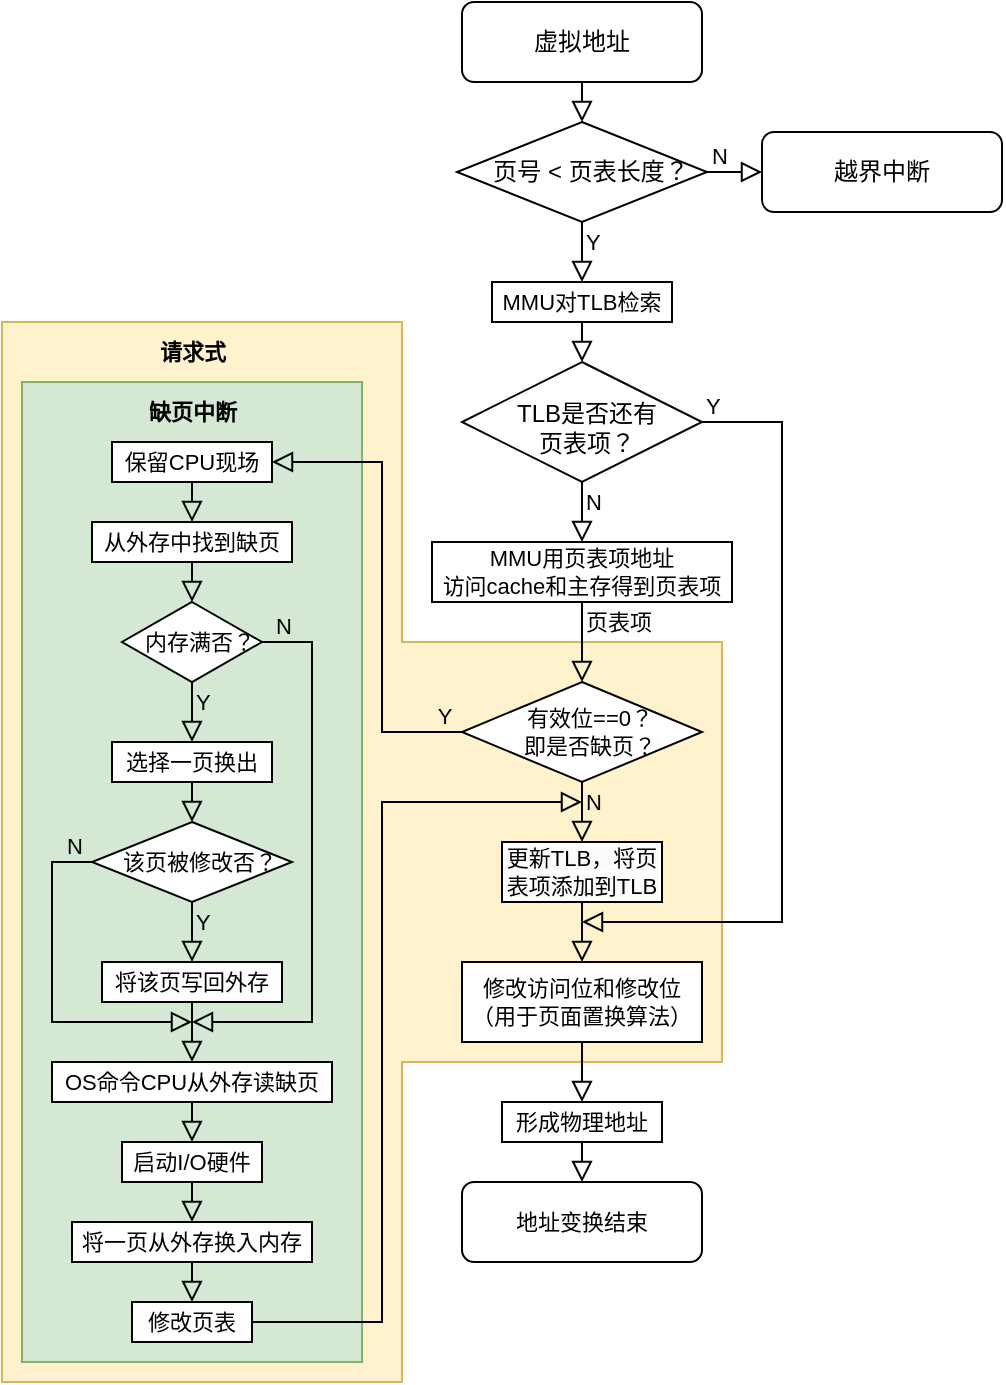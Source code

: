 <mxfile version="22.0.3" type="device">
  <diagram id="C5RBs43oDa-KdzZeNtuy" name="Page-1">
    <mxGraphModel dx="1305" dy="295" grid="1" gridSize="10" guides="1" tooltips="1" connect="1" arrows="1" fold="1" page="1" pageScale="1" pageWidth="827" pageHeight="1169" math="0" shadow="0">
      <root>
        <mxCell id="WIyWlLk6GJQsqaUBKTNV-0" />
        <mxCell id="WIyWlLk6GJQsqaUBKTNV-1" parent="WIyWlLk6GJQsqaUBKTNV-0" />
        <mxCell id="HcyC5CD7BrhPsI27w-4m-66" value="" style="shape=tee;whiteSpace=wrap;html=1;fontFamily=Helvetica;fontSize=11;dx=210;dy=200;direction=north;fillColor=#fff2cc;strokeColor=#d6b656;" parent="WIyWlLk6GJQsqaUBKTNV-1" vertex="1">
          <mxGeometry x="-70" y="260" width="360" height="530" as="geometry" />
        </mxCell>
        <mxCell id="HcyC5CD7BrhPsI27w-4m-52" value="" style="rounded=0;whiteSpace=wrap;html=1;fontFamily=Helvetica;fontSize=11;fillColor=#d5e8d4;strokeColor=#82b366;" parent="WIyWlLk6GJQsqaUBKTNV-1" vertex="1">
          <mxGeometry x="-60" y="290" width="170" height="490" as="geometry" />
        </mxCell>
        <mxCell id="HcyC5CD7BrhPsI27w-4m-73" style="edgeStyle=orthogonalEdgeStyle;shape=connector;rounded=0;orthogonalLoop=1;jettySize=auto;html=1;exitX=0.5;exitY=1;exitDx=0;exitDy=0;entryX=0.5;entryY=0;entryDx=0;entryDy=0;shadow=0;labelBackgroundColor=none;strokeColor=default;strokeWidth=1;align=left;verticalAlign=middle;fontFamily=Helvetica;fontSize=11;fontColor=default;endArrow=block;endFill=0;endSize=8;" parent="WIyWlLk6GJQsqaUBKTNV-1" source="WIyWlLk6GJQsqaUBKTNV-3" target="WIyWlLk6GJQsqaUBKTNV-6" edge="1">
          <mxGeometry relative="1" as="geometry" />
        </mxCell>
        <mxCell id="WIyWlLk6GJQsqaUBKTNV-3" value="虚拟地址" style="rounded=1;whiteSpace=wrap;html=1;fontSize=12;glass=0;strokeWidth=1;shadow=0;" parent="WIyWlLk6GJQsqaUBKTNV-1" vertex="1">
          <mxGeometry x="160" y="100" width="120" height="40" as="geometry" />
        </mxCell>
        <mxCell id="HcyC5CD7BrhPsI27w-4m-9" style="edgeStyle=orthogonalEdgeStyle;shape=connector;rounded=0;orthogonalLoop=1;jettySize=auto;html=1;exitX=0.5;exitY=1;exitDx=0;exitDy=0;shadow=0;labelBackgroundColor=none;strokeColor=default;strokeWidth=1;align=left;verticalAlign=middle;fontFamily=Helvetica;fontSize=11;fontColor=default;endArrow=block;endFill=0;endSize=8;entryX=0.5;entryY=0;entryDx=0;entryDy=0;" parent="WIyWlLk6GJQsqaUBKTNV-1" source="WIyWlLk6GJQsqaUBKTNV-6" target="HcyC5CD7BrhPsI27w-4m-71" edge="1">
          <mxGeometry relative="1" as="geometry">
            <mxPoint x="120" y="120" as="targetPoint" />
          </mxGeometry>
        </mxCell>
        <mxCell id="HcyC5CD7BrhPsI27w-4m-10" value="Y&lt;br style=&quot;border-color: var(--border-color);&quot;&gt;" style="edgeLabel;html=1;align=left;verticalAlign=middle;resizable=0;points=[];fontSize=11;fontFamily=Helvetica;fontColor=default;" parent="HcyC5CD7BrhPsI27w-4m-9" vertex="1" connectable="0">
          <mxGeometry x="-0.227" y="-1" relative="1" as="geometry">
            <mxPoint x="1" y="-2" as="offset" />
          </mxGeometry>
        </mxCell>
        <mxCell id="HcyC5CD7BrhPsI27w-4m-74" style="edgeStyle=orthogonalEdgeStyle;shape=connector;rounded=0;orthogonalLoop=1;jettySize=auto;html=1;exitX=1;exitY=0.5;exitDx=0;exitDy=0;entryX=0;entryY=0.5;entryDx=0;entryDy=0;shadow=0;labelBackgroundColor=none;strokeColor=default;strokeWidth=1;align=left;verticalAlign=middle;fontFamily=Helvetica;fontSize=11;fontColor=default;endArrow=block;endFill=0;endSize=8;" parent="WIyWlLk6GJQsqaUBKTNV-1" source="WIyWlLk6GJQsqaUBKTNV-6" target="WIyWlLk6GJQsqaUBKTNV-7" edge="1">
          <mxGeometry relative="1" as="geometry" />
        </mxCell>
        <mxCell id="HcyC5CD7BrhPsI27w-4m-75" value="N" style="edgeLabel;html=1;align=left;verticalAlign=bottom;resizable=0;points=[];fontSize=11;fontFamily=Helvetica;fontColor=default;" parent="HcyC5CD7BrhPsI27w-4m-74" vertex="1" connectable="0">
          <mxGeometry x="-0.178" y="-1" relative="1" as="geometry">
            <mxPoint x="-11" y="-1" as="offset" />
          </mxGeometry>
        </mxCell>
        <mxCell id="WIyWlLk6GJQsqaUBKTNV-6" value="页号 &amp;lt; 页表长度？" style="rhombus;whiteSpace=wrap;html=1;shadow=0;fontFamily=Helvetica;fontSize=12;align=center;strokeWidth=1;spacing=6;spacingTop=0;verticalAlign=middle;spacingRight=-8;" parent="WIyWlLk6GJQsqaUBKTNV-1" vertex="1">
          <mxGeometry x="157.5" y="160" width="125" height="50" as="geometry" />
        </mxCell>
        <mxCell id="WIyWlLk6GJQsqaUBKTNV-7" value="越界中断" style="rounded=1;whiteSpace=wrap;html=1;fontSize=12;glass=0;strokeWidth=1;shadow=0;" parent="WIyWlLk6GJQsqaUBKTNV-1" vertex="1">
          <mxGeometry x="310" y="165" width="120" height="40" as="geometry" />
        </mxCell>
        <mxCell id="WIyWlLk6GJQsqaUBKTNV-8" value="N" style="rounded=0;html=1;jettySize=auto;orthogonalLoop=1;fontSize=11;endArrow=block;endFill=0;endSize=8;strokeWidth=1;shadow=0;labelBackgroundColor=none;edgeStyle=orthogonalEdgeStyle;align=left;entryX=0.5;entryY=0;entryDx=0;entryDy=0;verticalAlign=middle;" parent="WIyWlLk6GJQsqaUBKTNV-1" source="WIyWlLk6GJQsqaUBKTNV-10" target="HcyC5CD7BrhPsI27w-4m-14" edge="1">
          <mxGeometry x="0.2" relative="1" as="geometry">
            <mxPoint as="offset" />
            <mxPoint x="220" y="420" as="targetPoint" />
          </mxGeometry>
        </mxCell>
        <mxCell id="HcyC5CD7BrhPsI27w-4m-11" style="edgeStyle=orthogonalEdgeStyle;shape=connector;rounded=0;orthogonalLoop=1;jettySize=auto;html=1;exitX=1;exitY=0.5;exitDx=0;exitDy=0;shadow=0;labelBackgroundColor=none;strokeColor=default;strokeWidth=1;align=left;verticalAlign=middle;fontFamily=Helvetica;fontSize=11;fontColor=default;endArrow=block;endFill=0;endSize=8;" parent="WIyWlLk6GJQsqaUBKTNV-1" source="WIyWlLk6GJQsqaUBKTNV-10" edge="1">
          <mxGeometry relative="1" as="geometry">
            <mxPoint x="220" y="560" as="targetPoint" />
            <Array as="points">
              <mxPoint x="320" y="310" />
              <mxPoint x="320" y="560" />
            </Array>
          </mxGeometry>
        </mxCell>
        <mxCell id="HcyC5CD7BrhPsI27w-4m-12" value="Y" style="edgeLabel;html=1;align=left;verticalAlign=bottom;resizable=0;points=[];fontSize=11;fontFamily=Helvetica;fontColor=default;" parent="HcyC5CD7BrhPsI27w-4m-11" vertex="1" connectable="0">
          <mxGeometry x="-0.38" relative="1" as="geometry">
            <mxPoint x="-40" y="-81" as="offset" />
          </mxGeometry>
        </mxCell>
        <mxCell id="WIyWlLk6GJQsqaUBKTNV-10" value="TLB是否还有&lt;br&gt;页表项？" style="rhombus;whiteSpace=wrap;html=1;shadow=0;fontFamily=Helvetica;fontSize=12;align=center;strokeWidth=1;spacing=6;spacingTop=0;spacingLeft=5;spacingBottom=-5;" parent="WIyWlLk6GJQsqaUBKTNV-1" vertex="1">
          <mxGeometry x="160" y="280" width="120" height="60" as="geometry" />
        </mxCell>
        <mxCell id="HcyC5CD7BrhPsI27w-4m-20" style="edgeStyle=orthogonalEdgeStyle;shape=connector;rounded=0;orthogonalLoop=1;jettySize=auto;html=1;exitX=0.5;exitY=1;exitDx=0;exitDy=0;shadow=0;labelBackgroundColor=none;strokeColor=default;strokeWidth=1;align=left;verticalAlign=middle;fontFamily=Helvetica;fontSize=11;fontColor=default;endArrow=block;endFill=0;endSize=8;entryX=0.5;entryY=0;entryDx=0;entryDy=0;" parent="WIyWlLk6GJQsqaUBKTNV-1" source="HcyC5CD7BrhPsI27w-4m-14" target="HcyC5CD7BrhPsI27w-4m-15" edge="1">
          <mxGeometry relative="1" as="geometry">
            <mxPoint x="220" y="430" as="targetPoint" />
            <Array as="points" />
          </mxGeometry>
        </mxCell>
        <mxCell id="HcyC5CD7BrhPsI27w-4m-21" value="页表项" style="edgeLabel;html=1;align=left;verticalAlign=middle;resizable=0;points=[];fontSize=11;fontFamily=Helvetica;fontColor=default;" parent="HcyC5CD7BrhPsI27w-4m-20" vertex="1" connectable="0">
          <mxGeometry x="-0.311" relative="1" as="geometry">
            <mxPoint y="-4" as="offset" />
          </mxGeometry>
        </mxCell>
        <mxCell id="HcyC5CD7BrhPsI27w-4m-14" value="MMU用页表项地址&lt;br&gt;访问cache和主存得到页表项&lt;br&gt;" style="rounded=0;whiteSpace=wrap;html=1;fontFamily=Helvetica;fontSize=11;fontColor=default;" parent="WIyWlLk6GJQsqaUBKTNV-1" vertex="1">
          <mxGeometry x="145" y="370" width="150" height="30" as="geometry" />
        </mxCell>
        <mxCell id="HcyC5CD7BrhPsI27w-4m-17" style="edgeStyle=orthogonalEdgeStyle;shape=connector;rounded=0;orthogonalLoop=1;jettySize=auto;html=1;exitX=0.5;exitY=1;exitDx=0;exitDy=0;entryX=0.5;entryY=0;entryDx=0;entryDy=0;shadow=0;labelBackgroundColor=none;strokeColor=default;strokeWidth=1;align=left;verticalAlign=middle;fontFamily=Helvetica;fontSize=11;fontColor=default;endArrow=block;endFill=0;endSize=8;" parent="WIyWlLk6GJQsqaUBKTNV-1" source="HcyC5CD7BrhPsI27w-4m-15" target="HcyC5CD7BrhPsI27w-4m-16" edge="1">
          <mxGeometry relative="1" as="geometry" />
        </mxCell>
        <mxCell id="HcyC5CD7BrhPsI27w-4m-18" value="N" style="edgeLabel;html=1;align=left;verticalAlign=middle;resizable=0;points=[];fontSize=11;fontFamily=Helvetica;fontColor=default;labelBackgroundColor=none;" parent="HcyC5CD7BrhPsI27w-4m-17" vertex="1" connectable="0">
          <mxGeometry x="-0.196" y="1" relative="1" as="geometry">
            <mxPoint x="-1" y="-2" as="offset" />
          </mxGeometry>
        </mxCell>
        <mxCell id="HcyC5CD7BrhPsI27w-4m-55" style="edgeStyle=orthogonalEdgeStyle;shape=connector;rounded=0;orthogonalLoop=1;jettySize=auto;html=1;exitX=0;exitY=0.5;exitDx=0;exitDy=0;entryX=1;entryY=0.5;entryDx=0;entryDy=0;shadow=0;labelBackgroundColor=none;strokeColor=default;strokeWidth=1;align=left;verticalAlign=middle;fontFamily=Helvetica;fontSize=11;fontColor=default;endArrow=block;endFill=0;endSize=8;" parent="WIyWlLk6GJQsqaUBKTNV-1" source="HcyC5CD7BrhPsI27w-4m-15" target="HcyC5CD7BrhPsI27w-4m-26" edge="1">
          <mxGeometry relative="1" as="geometry">
            <Array as="points">
              <mxPoint x="120" y="465" />
              <mxPoint x="120" y="330" />
            </Array>
          </mxGeometry>
        </mxCell>
        <mxCell id="HcyC5CD7BrhPsI27w-4m-58" value="Y" style="edgeLabel;html=1;align=center;verticalAlign=bottom;resizable=0;points=[];fontSize=11;fontFamily=Helvetica;fontColor=default;labelBackgroundColor=none;" parent="HcyC5CD7BrhPsI27w-4m-55" vertex="1" connectable="0">
          <mxGeometry x="-0.92" y="2" relative="1" as="geometry">
            <mxPoint y="-2" as="offset" />
          </mxGeometry>
        </mxCell>
        <mxCell id="HcyC5CD7BrhPsI27w-4m-15" value="&lt;span style=&quot;color: rgb(0, 0, 0); font-family: Helvetica; font-size: 11px; font-style: normal; font-variant-ligatures: normal; font-variant-caps: normal; font-weight: 400; letter-spacing: normal; orphans: 2; text-align: center; text-indent: 0px; text-transform: none; widows: 2; word-spacing: 0px; -webkit-text-stroke-width: 0px; text-decoration-thickness: initial; text-decoration-style: initial; text-decoration-color: initial; float: none; display: inline !important;&quot;&gt;有效位==0？&lt;br&gt;即是否缺页？&lt;br&gt;&lt;/span&gt;" style="rhombus;whiteSpace=wrap;html=1;fontFamily=Helvetica;fontSize=11;fontColor=default;spacingLeft=8;labelBackgroundColor=none;" parent="WIyWlLk6GJQsqaUBKTNV-1" vertex="1">
          <mxGeometry x="160" y="440" width="120" height="50" as="geometry" />
        </mxCell>
        <mxCell id="HcyC5CD7BrhPsI27w-4m-60" style="edgeStyle=orthogonalEdgeStyle;shape=connector;rounded=0;orthogonalLoop=1;jettySize=auto;html=1;exitX=0.5;exitY=1;exitDx=0;exitDy=0;entryX=0.5;entryY=0;entryDx=0;entryDy=0;shadow=0;labelBackgroundColor=none;strokeColor=default;strokeWidth=1;align=left;verticalAlign=middle;fontFamily=Helvetica;fontSize=11;fontColor=default;endArrow=block;endFill=0;endSize=8;" parent="WIyWlLk6GJQsqaUBKTNV-1" source="HcyC5CD7BrhPsI27w-4m-16" target="HcyC5CD7BrhPsI27w-4m-59" edge="1">
          <mxGeometry relative="1" as="geometry" />
        </mxCell>
        <mxCell id="HcyC5CD7BrhPsI27w-4m-16" value="&lt;span style=&quot;color: rgb(0, 0, 0); font-family: Helvetica; font-size: 11px; font-style: normal; font-variant-ligatures: normal; font-variant-caps: normal; font-weight: 400; letter-spacing: normal; orphans: 2; text-align: center; text-indent: 0px; text-transform: none; widows: 2; word-spacing: 0px; -webkit-text-stroke-width: 0px; background-color: rgb(251, 251, 251); text-decoration-thickness: initial; text-decoration-style: initial; text-decoration-color: initial; float: none; display: inline !important;&quot;&gt;更新TLB，将页表项添加到TLB&lt;/span&gt;" style="rounded=0;whiteSpace=wrap;html=1;fontFamily=Helvetica;fontSize=11;fontColor=default;" parent="WIyWlLk6GJQsqaUBKTNV-1" vertex="1">
          <mxGeometry x="180" y="520" width="80" height="30" as="geometry" />
        </mxCell>
        <mxCell id="HcyC5CD7BrhPsI27w-4m-37" style="edgeStyle=orthogonalEdgeStyle;shape=connector;rounded=0;orthogonalLoop=1;jettySize=auto;html=1;exitX=0.5;exitY=1;exitDx=0;exitDy=0;entryX=0.5;entryY=0;entryDx=0;entryDy=0;shadow=0;labelBackgroundColor=none;strokeColor=default;strokeWidth=1;align=left;verticalAlign=middle;fontFamily=Helvetica;fontSize=11;fontColor=default;endArrow=block;endFill=0;endSize=8;" parent="WIyWlLk6GJQsqaUBKTNV-1" source="HcyC5CD7BrhPsI27w-4m-26" target="HcyC5CD7BrhPsI27w-4m-27" edge="1">
          <mxGeometry relative="1" as="geometry" />
        </mxCell>
        <mxCell id="HcyC5CD7BrhPsI27w-4m-26" value="保留CPU现场" style="rounded=0;whiteSpace=wrap;html=1;fontFamily=Helvetica;fontSize=11;fontColor=default;" parent="WIyWlLk6GJQsqaUBKTNV-1" vertex="1">
          <mxGeometry x="-15" y="320" width="80" height="20" as="geometry" />
        </mxCell>
        <mxCell id="HcyC5CD7BrhPsI27w-4m-38" style="edgeStyle=orthogonalEdgeStyle;shape=connector;rounded=0;orthogonalLoop=1;jettySize=auto;html=1;exitX=0.5;exitY=1;exitDx=0;exitDy=0;entryX=0.5;entryY=0;entryDx=0;entryDy=0;shadow=0;labelBackgroundColor=none;strokeColor=default;strokeWidth=1;align=left;verticalAlign=middle;fontFamily=Helvetica;fontSize=11;fontColor=default;endArrow=block;endFill=0;endSize=8;" parent="WIyWlLk6GJQsqaUBKTNV-1" source="HcyC5CD7BrhPsI27w-4m-27" target="HcyC5CD7BrhPsI27w-4m-29" edge="1">
          <mxGeometry relative="1" as="geometry" />
        </mxCell>
        <mxCell id="HcyC5CD7BrhPsI27w-4m-27" value="从外存中找到缺页" style="rounded=0;whiteSpace=wrap;html=1;fontFamily=Helvetica;fontSize=11;fontColor=default;" parent="WIyWlLk6GJQsqaUBKTNV-1" vertex="1">
          <mxGeometry x="-25" y="360" width="100" height="20" as="geometry" />
        </mxCell>
        <mxCell id="HcyC5CD7BrhPsI27w-4m-39" style="edgeStyle=orthogonalEdgeStyle;shape=connector;rounded=0;orthogonalLoop=1;jettySize=auto;html=1;exitX=0.5;exitY=1;exitDx=0;exitDy=0;entryX=0.5;entryY=0;entryDx=0;entryDy=0;shadow=0;labelBackgroundColor=none;strokeColor=default;strokeWidth=1;align=left;verticalAlign=middle;fontFamily=Helvetica;fontSize=11;fontColor=default;endArrow=block;endFill=0;endSize=8;" parent="WIyWlLk6GJQsqaUBKTNV-1" source="HcyC5CD7BrhPsI27w-4m-29" target="HcyC5CD7BrhPsI27w-4m-30" edge="1">
          <mxGeometry relative="1" as="geometry" />
        </mxCell>
        <mxCell id="HcyC5CD7BrhPsI27w-4m-50" value="Y" style="edgeLabel;html=1;align=left;verticalAlign=middle;resizable=0;points=[];fontSize=11;fontFamily=Helvetica;fontColor=default;labelBackgroundColor=none;" parent="HcyC5CD7BrhPsI27w-4m-39" vertex="1" connectable="0">
          <mxGeometry x="-0.368" relative="1" as="geometry">
            <mxPoint as="offset" />
          </mxGeometry>
        </mxCell>
        <mxCell id="HcyC5CD7BrhPsI27w-4m-48" style="edgeStyle=orthogonalEdgeStyle;shape=connector;rounded=0;orthogonalLoop=1;jettySize=auto;html=1;exitX=1;exitY=0.5;exitDx=0;exitDy=0;shadow=0;labelBackgroundColor=none;strokeColor=default;strokeWidth=1;align=left;verticalAlign=middle;fontFamily=Helvetica;fontSize=11;fontColor=default;endArrow=block;endFill=0;endSize=8;" parent="WIyWlLk6GJQsqaUBKTNV-1" source="HcyC5CD7BrhPsI27w-4m-29" edge="1">
          <mxGeometry relative="1" as="geometry">
            <mxPoint x="25" y="610.0" as="targetPoint" />
            <Array as="points">
              <mxPoint x="85" y="420" />
              <mxPoint x="85" y="610" />
            </Array>
          </mxGeometry>
        </mxCell>
        <mxCell id="HcyC5CD7BrhPsI27w-4m-49" value="N" style="edgeLabel;html=1;align=left;verticalAlign=bottom;resizable=0;points=[];fontSize=11;fontFamily=Helvetica;fontColor=default;labelBackgroundColor=none;" parent="HcyC5CD7BrhPsI27w-4m-48" vertex="1" connectable="0">
          <mxGeometry x="-0.929" y="1" relative="1" as="geometry">
            <mxPoint x="-5" y="1" as="offset" />
          </mxGeometry>
        </mxCell>
        <mxCell id="HcyC5CD7BrhPsI27w-4m-29" value="内存满否？" style="rhombus;whiteSpace=wrap;html=1;fontFamily=Helvetica;fontSize=11;fontColor=default;spacingLeft=8;" parent="WIyWlLk6GJQsqaUBKTNV-1" vertex="1">
          <mxGeometry x="-10" y="400" width="70" height="40" as="geometry" />
        </mxCell>
        <mxCell id="HcyC5CD7BrhPsI27w-4m-40" style="edgeStyle=orthogonalEdgeStyle;shape=connector;rounded=0;orthogonalLoop=1;jettySize=auto;html=1;exitX=0.5;exitY=1;exitDx=0;exitDy=0;entryX=0.5;entryY=0;entryDx=0;entryDy=0;shadow=0;labelBackgroundColor=none;strokeColor=default;strokeWidth=1;align=left;verticalAlign=middle;fontFamily=Helvetica;fontSize=11;fontColor=default;endArrow=block;endFill=0;endSize=8;" parent="WIyWlLk6GJQsqaUBKTNV-1" source="HcyC5CD7BrhPsI27w-4m-30" target="HcyC5CD7BrhPsI27w-4m-31" edge="1">
          <mxGeometry relative="1" as="geometry" />
        </mxCell>
        <mxCell id="HcyC5CD7BrhPsI27w-4m-30" value="选择一页换出" style="rounded=0;whiteSpace=wrap;html=1;fontFamily=Helvetica;fontSize=11;fontColor=default;" parent="WIyWlLk6GJQsqaUBKTNV-1" vertex="1">
          <mxGeometry x="-15" y="470" width="80" height="20" as="geometry" />
        </mxCell>
        <mxCell id="HcyC5CD7BrhPsI27w-4m-41" style="edgeStyle=orthogonalEdgeStyle;shape=connector;rounded=0;orthogonalLoop=1;jettySize=auto;html=1;exitX=0.5;exitY=1;exitDx=0;exitDy=0;entryX=0.5;entryY=0;entryDx=0;entryDy=0;shadow=0;labelBackgroundColor=none;strokeColor=default;strokeWidth=1;align=left;verticalAlign=middle;fontFamily=Helvetica;fontSize=11;fontColor=default;endArrow=block;endFill=0;endSize=8;" parent="WIyWlLk6GJQsqaUBKTNV-1" source="HcyC5CD7BrhPsI27w-4m-31" target="HcyC5CD7BrhPsI27w-4m-32" edge="1">
          <mxGeometry relative="1" as="geometry" />
        </mxCell>
        <mxCell id="HcyC5CD7BrhPsI27w-4m-46" value="Y" style="edgeLabel;html=1;align=left;verticalAlign=middle;resizable=0;points=[];fontSize=11;fontFamily=Helvetica;fontColor=default;labelBackgroundColor=none;" parent="HcyC5CD7BrhPsI27w-4m-41" vertex="1" connectable="0">
          <mxGeometry x="-0.368" relative="1" as="geometry">
            <mxPoint as="offset" />
          </mxGeometry>
        </mxCell>
        <mxCell id="HcyC5CD7BrhPsI27w-4m-47" style="edgeStyle=orthogonalEdgeStyle;shape=connector;rounded=0;orthogonalLoop=1;jettySize=auto;html=1;exitX=0;exitY=0.5;exitDx=0;exitDy=0;shadow=0;labelBackgroundColor=none;strokeColor=default;strokeWidth=1;align=left;verticalAlign=middle;fontFamily=Helvetica;fontSize=11;fontColor=default;endArrow=block;endFill=0;endSize=8;" parent="WIyWlLk6GJQsqaUBKTNV-1" source="HcyC5CD7BrhPsI27w-4m-31" edge="1">
          <mxGeometry relative="1" as="geometry">
            <mxPoint x="25" y="610.0" as="targetPoint" />
            <Array as="points">
              <mxPoint x="-45" y="530" />
              <mxPoint x="-45" y="610" />
            </Array>
          </mxGeometry>
        </mxCell>
        <mxCell id="HcyC5CD7BrhPsI27w-4m-51" value="N" style="edgeLabel;html=1;align=center;verticalAlign=bottom;resizable=0;points=[];fontSize=11;fontFamily=Helvetica;fontColor=default;labelBackgroundColor=none;" parent="HcyC5CD7BrhPsI27w-4m-47" vertex="1" connectable="0">
          <mxGeometry x="-0.888" y="-1" relative="1" as="geometry">
            <mxPoint y="1" as="offset" />
          </mxGeometry>
        </mxCell>
        <mxCell id="HcyC5CD7BrhPsI27w-4m-31" value="该页被修改否？" style="rhombus;whiteSpace=wrap;html=1;fontFamily=Helvetica;fontSize=11;fontColor=default;spacingLeft=8;" parent="WIyWlLk6GJQsqaUBKTNV-1" vertex="1">
          <mxGeometry x="-25" y="510" width="100" height="40" as="geometry" />
        </mxCell>
        <mxCell id="HcyC5CD7BrhPsI27w-4m-42" style="edgeStyle=orthogonalEdgeStyle;shape=connector;rounded=0;orthogonalLoop=1;jettySize=auto;html=1;exitX=0.5;exitY=1;exitDx=0;exitDy=0;entryX=0.5;entryY=0;entryDx=0;entryDy=0;shadow=0;labelBackgroundColor=none;strokeColor=default;strokeWidth=1;align=left;verticalAlign=middle;fontFamily=Helvetica;fontSize=11;fontColor=default;endArrow=block;endFill=0;endSize=8;" parent="WIyWlLk6GJQsqaUBKTNV-1" source="HcyC5CD7BrhPsI27w-4m-32" target="HcyC5CD7BrhPsI27w-4m-33" edge="1">
          <mxGeometry relative="1" as="geometry" />
        </mxCell>
        <mxCell id="HcyC5CD7BrhPsI27w-4m-32" value="将该页写回外存" style="rounded=0;whiteSpace=wrap;html=1;fontFamily=Helvetica;fontSize=11;fontColor=default;" parent="WIyWlLk6GJQsqaUBKTNV-1" vertex="1">
          <mxGeometry x="-20" y="580" width="90" height="20" as="geometry" />
        </mxCell>
        <mxCell id="HcyC5CD7BrhPsI27w-4m-43" style="edgeStyle=orthogonalEdgeStyle;shape=connector;rounded=0;orthogonalLoop=1;jettySize=auto;html=1;exitX=0.5;exitY=1;exitDx=0;exitDy=0;entryX=0.5;entryY=0;entryDx=0;entryDy=0;shadow=0;labelBackgroundColor=none;strokeColor=default;strokeWidth=1;align=left;verticalAlign=middle;fontFamily=Helvetica;fontSize=11;fontColor=default;endArrow=block;endFill=0;endSize=8;" parent="WIyWlLk6GJQsqaUBKTNV-1" source="HcyC5CD7BrhPsI27w-4m-33" target="HcyC5CD7BrhPsI27w-4m-34" edge="1">
          <mxGeometry relative="1" as="geometry" />
        </mxCell>
        <mxCell id="HcyC5CD7BrhPsI27w-4m-33" value="OS命令CPU从外存读缺页" style="rounded=0;whiteSpace=wrap;html=1;fontFamily=Helvetica;fontSize=11;fontColor=default;" parent="WIyWlLk6GJQsqaUBKTNV-1" vertex="1">
          <mxGeometry x="-45" y="630" width="140" height="20" as="geometry" />
        </mxCell>
        <mxCell id="HcyC5CD7BrhPsI27w-4m-44" style="edgeStyle=orthogonalEdgeStyle;shape=connector;rounded=0;orthogonalLoop=1;jettySize=auto;html=1;exitX=0.5;exitY=1;exitDx=0;exitDy=0;entryX=0.5;entryY=0;entryDx=0;entryDy=0;shadow=0;labelBackgroundColor=none;strokeColor=default;strokeWidth=1;align=left;verticalAlign=middle;fontFamily=Helvetica;fontSize=11;fontColor=default;endArrow=block;endFill=0;endSize=8;" parent="WIyWlLk6GJQsqaUBKTNV-1" source="HcyC5CD7BrhPsI27w-4m-34" target="HcyC5CD7BrhPsI27w-4m-35" edge="1">
          <mxGeometry relative="1" as="geometry" />
        </mxCell>
        <mxCell id="HcyC5CD7BrhPsI27w-4m-34" value="启动I/O硬件" style="rounded=0;whiteSpace=wrap;html=1;fontFamily=Helvetica;fontSize=11;fontColor=default;" parent="WIyWlLk6GJQsqaUBKTNV-1" vertex="1">
          <mxGeometry x="-10" y="670" width="70" height="20" as="geometry" />
        </mxCell>
        <mxCell id="HcyC5CD7BrhPsI27w-4m-45" style="edgeStyle=orthogonalEdgeStyle;shape=connector;rounded=0;orthogonalLoop=1;jettySize=auto;html=1;exitX=0.5;exitY=1;exitDx=0;exitDy=0;entryX=0.5;entryY=0;entryDx=0;entryDy=0;shadow=0;labelBackgroundColor=none;strokeColor=default;strokeWidth=1;align=left;verticalAlign=middle;fontFamily=Helvetica;fontSize=11;fontColor=default;endArrow=block;endFill=0;endSize=8;" parent="WIyWlLk6GJQsqaUBKTNV-1" source="HcyC5CD7BrhPsI27w-4m-35" target="HcyC5CD7BrhPsI27w-4m-36" edge="1">
          <mxGeometry relative="1" as="geometry" />
        </mxCell>
        <mxCell id="HcyC5CD7BrhPsI27w-4m-35" value="将一页从外存换入内存" style="rounded=0;whiteSpace=wrap;html=1;fontFamily=Helvetica;fontSize=11;fontColor=default;" parent="WIyWlLk6GJQsqaUBKTNV-1" vertex="1">
          <mxGeometry x="-35" y="710" width="120" height="20" as="geometry" />
        </mxCell>
        <mxCell id="HcyC5CD7BrhPsI27w-4m-36" value="修改页表" style="rounded=0;whiteSpace=wrap;html=1;fontFamily=Helvetica;fontSize=11;fontColor=default;" parent="WIyWlLk6GJQsqaUBKTNV-1" vertex="1">
          <mxGeometry x="-5" y="750" width="60" height="20" as="geometry" />
        </mxCell>
        <mxCell id="HcyC5CD7BrhPsI27w-4m-54" value="缺页中断" style="text;strokeColor=none;fillColor=none;html=1;fontSize=11;fontStyle=1;verticalAlign=middle;align=center;fontFamily=Helvetica;fontColor=default;spacing=0;" parent="WIyWlLk6GJQsqaUBKTNV-1" vertex="1">
          <mxGeometry x="-15" y="290" width="80" height="30" as="geometry" />
        </mxCell>
        <mxCell id="HcyC5CD7BrhPsI27w-4m-62" style="edgeStyle=orthogonalEdgeStyle;shape=connector;rounded=0;orthogonalLoop=1;jettySize=auto;html=1;exitX=0.5;exitY=1;exitDx=0;exitDy=0;entryX=0.5;entryY=0;entryDx=0;entryDy=0;shadow=0;labelBackgroundColor=none;strokeColor=default;strokeWidth=1;align=left;verticalAlign=middle;fontFamily=Helvetica;fontSize=11;fontColor=default;endArrow=block;endFill=0;endSize=8;" parent="WIyWlLk6GJQsqaUBKTNV-1" source="HcyC5CD7BrhPsI27w-4m-59" target="HcyC5CD7BrhPsI27w-4m-61" edge="1">
          <mxGeometry relative="1" as="geometry" />
        </mxCell>
        <mxCell id="HcyC5CD7BrhPsI27w-4m-59" value="修改访问位和修改位&lt;br&gt;（用于页面置换算法）" style="rounded=0;whiteSpace=wrap;html=1;fontFamily=Helvetica;fontSize=11;fontColor=default;" parent="WIyWlLk6GJQsqaUBKTNV-1" vertex="1">
          <mxGeometry x="160" y="580" width="120" height="40" as="geometry" />
        </mxCell>
        <mxCell id="HcyC5CD7BrhPsI27w-4m-64" style="edgeStyle=orthogonalEdgeStyle;shape=connector;rounded=0;orthogonalLoop=1;jettySize=auto;html=1;exitX=0.5;exitY=1;exitDx=0;exitDy=0;entryX=0.5;entryY=0;entryDx=0;entryDy=0;shadow=0;labelBackgroundColor=none;strokeColor=default;strokeWidth=1;align=left;verticalAlign=middle;fontFamily=Helvetica;fontSize=11;fontColor=default;endArrow=block;endFill=0;endSize=8;" parent="WIyWlLk6GJQsqaUBKTNV-1" source="HcyC5CD7BrhPsI27w-4m-61" target="HcyC5CD7BrhPsI27w-4m-63" edge="1">
          <mxGeometry relative="1" as="geometry" />
        </mxCell>
        <mxCell id="HcyC5CD7BrhPsI27w-4m-61" value="形成物理地址" style="rounded=0;whiteSpace=wrap;html=1;fontFamily=Helvetica;fontSize=11;fontColor=default;" parent="WIyWlLk6GJQsqaUBKTNV-1" vertex="1">
          <mxGeometry x="180" y="650" width="80" height="20" as="geometry" />
        </mxCell>
        <mxCell id="HcyC5CD7BrhPsI27w-4m-63" value="地址变换结束" style="rounded=1;whiteSpace=wrap;html=1;fontFamily=Helvetica;fontSize=11;fontColor=default;" parent="WIyWlLk6GJQsqaUBKTNV-1" vertex="1">
          <mxGeometry x="160" y="690" width="120" height="40" as="geometry" />
        </mxCell>
        <mxCell id="HcyC5CD7BrhPsI27w-4m-69" value="" style="edgeStyle=orthogonalEdgeStyle;shape=connector;rounded=0;orthogonalLoop=1;jettySize=auto;html=1;exitX=1;exitY=0.5;exitDx=0;exitDy=0;shadow=0;labelBackgroundColor=none;strokeColor=default;strokeWidth=1;align=left;verticalAlign=middle;fontFamily=Helvetica;fontSize=11;fontColor=default;endArrow=block;endFill=0;endSize=8;" parent="WIyWlLk6GJQsqaUBKTNV-1" source="HcyC5CD7BrhPsI27w-4m-36" edge="1">
          <mxGeometry relative="1" as="geometry">
            <mxPoint x="220" y="500" as="targetPoint" />
            <mxPoint x="65" y="720" as="sourcePoint" />
            <Array as="points">
              <mxPoint x="120" y="760" />
              <mxPoint x="120" y="500" />
            </Array>
          </mxGeometry>
        </mxCell>
        <mxCell id="HcyC5CD7BrhPsI27w-4m-70" value="请求式" style="text;strokeColor=none;fillColor=none;html=1;fontSize=11;fontStyle=1;verticalAlign=middle;align=center;fontFamily=Helvetica;fontColor=default;spacing=0;" parent="WIyWlLk6GJQsqaUBKTNV-1" vertex="1">
          <mxGeometry x="-15" y="260" width="80" height="30" as="geometry" />
        </mxCell>
        <mxCell id="HcyC5CD7BrhPsI27w-4m-72" style="edgeStyle=orthogonalEdgeStyle;shape=connector;rounded=0;orthogonalLoop=1;jettySize=auto;html=1;exitX=0.5;exitY=1;exitDx=0;exitDy=0;entryX=0.5;entryY=0;entryDx=0;entryDy=0;shadow=0;labelBackgroundColor=none;strokeColor=default;strokeWidth=1;align=left;verticalAlign=middle;fontFamily=Helvetica;fontSize=11;fontColor=default;endArrow=block;endFill=0;endSize=8;" parent="WIyWlLk6GJQsqaUBKTNV-1" source="HcyC5CD7BrhPsI27w-4m-71" target="WIyWlLk6GJQsqaUBKTNV-10" edge="1">
          <mxGeometry relative="1" as="geometry" />
        </mxCell>
        <mxCell id="HcyC5CD7BrhPsI27w-4m-71" value="MMU对TLB检索" style="rounded=0;whiteSpace=wrap;html=1;fontFamily=Helvetica;fontSize=11;fontColor=default;" parent="WIyWlLk6GJQsqaUBKTNV-1" vertex="1">
          <mxGeometry x="175" y="240" width="90" height="20" as="geometry" />
        </mxCell>
      </root>
    </mxGraphModel>
  </diagram>
</mxfile>
